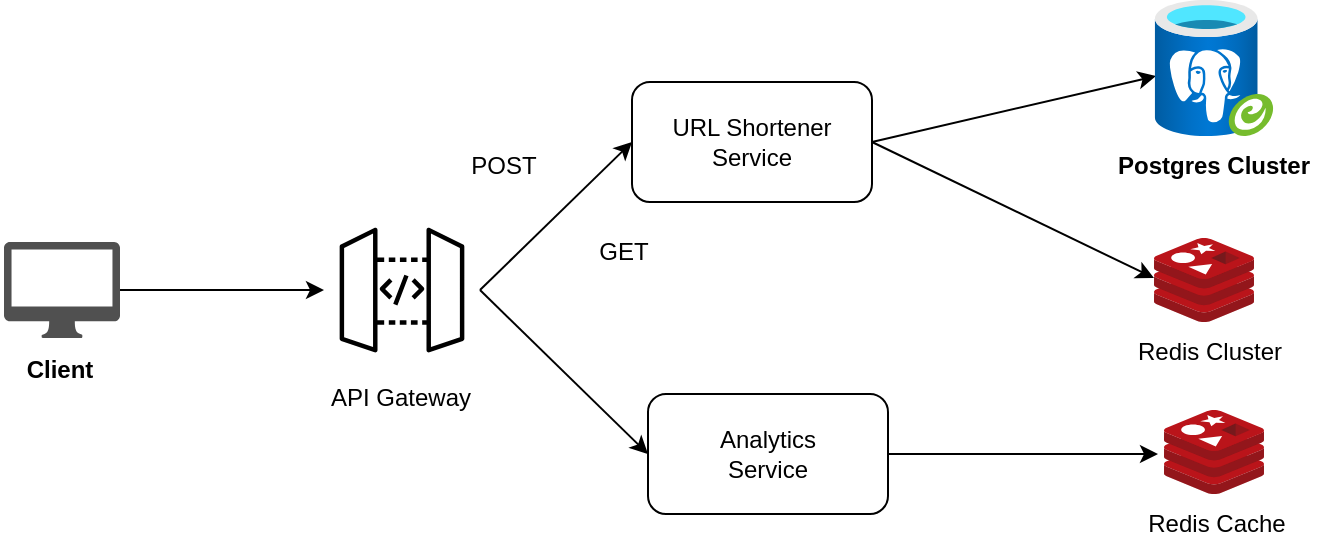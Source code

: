 <mxfile version="28.2.3">
  <diagram name="Page-1" id="0gjmqYgw8vVC5M4p6Q5U">
    <mxGraphModel dx="931" dy="550" grid="1" gridSize="10" guides="1" tooltips="1" connect="1" arrows="1" fold="1" page="1" pageScale="1" pageWidth="827" pageHeight="1169" math="0" shadow="0">
      <root>
        <mxCell id="0" />
        <mxCell id="1" parent="0" />
        <mxCell id="H2dep2q6h2Lm-5mGX2D2-2" value="" style="sketch=0;points=[[0,0,0],[0.25,0,0],[0.5,0,0],[0.75,0,0],[1,0,0],[0,1,0],[0.25,1,0],[0.5,1,0],[0.75,1,0],[1,1,0],[0,0.25,0],[0,0.5,0],[0,0.75,0],[1,0.25,0],[1,0.5,0],[1,0.75,0]];outlineConnect=0;dashed=0;verticalLabelPosition=bottom;verticalAlign=top;align=center;html=1;fontSize=12;fontStyle=0;aspect=fixed;shape=mxgraph.aws4.resourceIcon;resIcon=mxgraph.aws4.api_gateway;" parent="1" vertex="1">
          <mxGeometry x="200" y="265" width="78" height="78" as="geometry" />
        </mxCell>
        <mxCell id="1yLUU9JP1n_1UrEdNb5V-1" value="" style="endArrow=classic;html=1;rounded=0;entryX=0;entryY=0.5;entryDx=0;entryDy=0;entryPerimeter=0;" edge="1" parent="1" source="H2dep2q6h2Lm-5mGX2D2-1" target="H2dep2q6h2Lm-5mGX2D2-2">
          <mxGeometry width="50" height="50" relative="1" as="geometry">
            <mxPoint x="390" y="310" as="sourcePoint" />
            <mxPoint x="440" y="260" as="targetPoint" />
          </mxGeometry>
        </mxCell>
        <mxCell id="1yLUU9JP1n_1UrEdNb5V-2" value="" style="endArrow=classic;html=1;rounded=0;exitX=1;exitY=0.5;exitDx=0;exitDy=0;exitPerimeter=0;entryX=0;entryY=0.5;entryDx=0;entryDy=0;" edge="1" parent="1" source="H2dep2q6h2Lm-5mGX2D2-2" target="H2dep2q6h2Lm-5mGX2D2-3">
          <mxGeometry width="50" height="50" relative="1" as="geometry">
            <mxPoint x="390" y="310" as="sourcePoint" />
            <mxPoint x="440" y="260" as="targetPoint" />
          </mxGeometry>
        </mxCell>
        <mxCell id="1yLUU9JP1n_1UrEdNb5V-3" value="" style="endArrow=classic;html=1;rounded=0;exitX=1;exitY=0.5;exitDx=0;exitDy=0;exitPerimeter=0;entryX=0;entryY=0.5;entryDx=0;entryDy=0;" edge="1" parent="1" source="H2dep2q6h2Lm-5mGX2D2-2" target="H2dep2q6h2Lm-5mGX2D2-4">
          <mxGeometry width="50" height="50" relative="1" as="geometry">
            <mxPoint x="390" y="310" as="sourcePoint" />
            <mxPoint x="440" y="260" as="targetPoint" />
          </mxGeometry>
        </mxCell>
        <mxCell id="1yLUU9JP1n_1UrEdNb5V-5" value="" style="image;sketch=0;aspect=fixed;html=1;points=[];align=center;fontSize=12;image=img/lib/mscae/Cache_Redis_Product.svg;" vertex="1" parent="1">
          <mxGeometry x="615" y="278" width="50" height="42" as="geometry" />
        </mxCell>
        <mxCell id="1yLUU9JP1n_1UrEdNb5V-6" value="" style="endArrow=classic;html=1;rounded=0;exitX=1;exitY=0.5;exitDx=0;exitDy=0;entryX=0.017;entryY=0.559;entryDx=0;entryDy=0;entryPerimeter=0;" edge="1" parent="1" source="H2dep2q6h2Lm-5mGX2D2-3" target="1yLUU9JP1n_1UrEdNb5V-10">
          <mxGeometry width="50" height="50" relative="1" as="geometry">
            <mxPoint x="390" y="310" as="sourcePoint" />
            <mxPoint x="610" y="229" as="targetPoint" />
          </mxGeometry>
        </mxCell>
        <mxCell id="1yLUU9JP1n_1UrEdNb5V-7" value="" style="endArrow=classic;html=1;rounded=0;exitX=1;exitY=0.5;exitDx=0;exitDy=0;entryX=-0.06;entryY=0.524;entryDx=0;entryDy=0;entryPerimeter=0;" edge="1" parent="1" source="H2dep2q6h2Lm-5mGX2D2-4" target="1yLUU9JP1n_1UrEdNb5V-11">
          <mxGeometry width="50" height="50" relative="1" as="geometry">
            <mxPoint x="390" y="310" as="sourcePoint" />
            <mxPoint x="440" y="260" as="targetPoint" />
          </mxGeometry>
        </mxCell>
        <mxCell id="1yLUU9JP1n_1UrEdNb5V-8" value="" style="endArrow=classic;html=1;rounded=0;exitX=1;exitY=0.5;exitDx=0;exitDy=0;entryX=0;entryY=0.476;entryDx=0;entryDy=0;entryPerimeter=0;" edge="1" parent="1" source="H2dep2q6h2Lm-5mGX2D2-3" target="1yLUU9JP1n_1UrEdNb5V-5">
          <mxGeometry width="50" height="50" relative="1" as="geometry">
            <mxPoint x="390" y="310" as="sourcePoint" />
            <mxPoint x="440" y="260" as="targetPoint" />
          </mxGeometry>
        </mxCell>
        <mxCell id="1yLUU9JP1n_1UrEdNb5V-10" value="" style="image;aspect=fixed;html=1;points=[];align=center;fontSize=12;image=img/lib/azure2/databases/Azure_Database_PostgreSQL_Server_Group.svg;" vertex="1" parent="1">
          <mxGeometry x="615" y="159" width="60" height="68" as="geometry" />
        </mxCell>
        <mxCell id="1yLUU9JP1n_1UrEdNb5V-11" value="" style="image;sketch=0;aspect=fixed;html=1;points=[];align=center;fontSize=12;image=img/lib/mscae/Cache_Redis_Product.svg;" vertex="1" parent="1">
          <mxGeometry x="620" y="364" width="50" height="42" as="geometry" />
        </mxCell>
        <mxCell id="1yLUU9JP1n_1UrEdNb5V-12" value="" style="group" vertex="1" connectable="0" parent="1">
          <mxGeometry x="362" y="356" width="120" height="60" as="geometry" />
        </mxCell>
        <mxCell id="H2dep2q6h2Lm-5mGX2D2-4" value="" style="rounded=1;whiteSpace=wrap;html=1;" parent="1yLUU9JP1n_1UrEdNb5V-12" vertex="1">
          <mxGeometry width="120" height="60" as="geometry" />
        </mxCell>
        <mxCell id="H2dep2q6h2Lm-5mGX2D2-6" value="Analytics Service" style="text;html=1;align=center;verticalAlign=middle;whiteSpace=wrap;rounded=0;" parent="1yLUU9JP1n_1UrEdNb5V-12" vertex="1">
          <mxGeometry x="30" y="15" width="60" height="30" as="geometry" />
        </mxCell>
        <mxCell id="1yLUU9JP1n_1UrEdNb5V-14" value="" style="group;fontStyle=1" vertex="1" connectable="0" parent="1">
          <mxGeometry x="38" y="280" width="60" height="76" as="geometry" />
        </mxCell>
        <mxCell id="H2dep2q6h2Lm-5mGX2D2-1" value="" style="sketch=0;pointerEvents=1;shadow=0;dashed=0;html=1;strokeColor=none;fillColor=#505050;labelPosition=center;verticalLabelPosition=bottom;verticalAlign=top;outlineConnect=0;align=center;shape=mxgraph.office.devices.mac_client;" parent="1yLUU9JP1n_1UrEdNb5V-14" vertex="1">
          <mxGeometry x="2" width="58" height="48" as="geometry" />
        </mxCell>
        <mxCell id="1yLUU9JP1n_1UrEdNb5V-13" value="Client" style="text;html=1;align=center;verticalAlign=middle;whiteSpace=wrap;rounded=0;fontStyle=1" vertex="1" parent="1yLUU9JP1n_1UrEdNb5V-14">
          <mxGeometry y="49" width="60" height="30" as="geometry" />
        </mxCell>
        <mxCell id="1yLUU9JP1n_1UrEdNb5V-15" value="" style="group" vertex="1" connectable="0" parent="1">
          <mxGeometry x="354" y="200" width="120" height="60" as="geometry" />
        </mxCell>
        <mxCell id="H2dep2q6h2Lm-5mGX2D2-3" value="" style="rounded=1;whiteSpace=wrap;html=1;" parent="1yLUU9JP1n_1UrEdNb5V-15" vertex="1">
          <mxGeometry width="120" height="60" as="geometry" />
        </mxCell>
        <mxCell id="H2dep2q6h2Lm-5mGX2D2-5" value="URL Shortener Service" style="text;html=1;align=center;verticalAlign=middle;whiteSpace=wrap;rounded=0;" parent="1yLUU9JP1n_1UrEdNb5V-15" vertex="1">
          <mxGeometry x="17" y="15" width="86" height="30" as="geometry" />
        </mxCell>
        <mxCell id="1yLUU9JP1n_1UrEdNb5V-16" value="Postgres Cluster" style="text;html=1;align=center;verticalAlign=middle;whiteSpace=wrap;rounded=0;fontStyle=1" vertex="1" parent="1">
          <mxGeometry x="590" y="227" width="110" height="30" as="geometry" />
        </mxCell>
        <mxCell id="1yLUU9JP1n_1UrEdNb5V-17" value="API Gateway" style="text;html=1;align=center;verticalAlign=middle;whiteSpace=wrap;rounded=0;" vertex="1" parent="1">
          <mxGeometry x="199" y="343" width="79" height="30" as="geometry" />
        </mxCell>
        <mxCell id="1yLUU9JP1n_1UrEdNb5V-18" value="GET" style="text;html=1;align=center;verticalAlign=middle;whiteSpace=wrap;rounded=0;" vertex="1" parent="1">
          <mxGeometry x="320" y="270" width="60" height="30" as="geometry" />
        </mxCell>
        <mxCell id="1yLUU9JP1n_1UrEdNb5V-19" value="POST" style="text;html=1;align=center;verticalAlign=middle;whiteSpace=wrap;rounded=0;" vertex="1" parent="1">
          <mxGeometry x="260" y="227" width="60" height="30" as="geometry" />
        </mxCell>
        <mxCell id="1yLUU9JP1n_1UrEdNb5V-20" value="Redis Cluster" style="text;html=1;align=center;verticalAlign=middle;whiteSpace=wrap;rounded=0;" vertex="1" parent="1">
          <mxGeometry x="603" y="320" width="80" height="30" as="geometry" />
        </mxCell>
        <mxCell id="1yLUU9JP1n_1UrEdNb5V-21" value="Redis Cache" style="text;html=1;align=center;verticalAlign=middle;whiteSpace=wrap;rounded=0;" vertex="1" parent="1">
          <mxGeometry x="609" y="406" width="75" height="30" as="geometry" />
        </mxCell>
      </root>
    </mxGraphModel>
  </diagram>
</mxfile>
